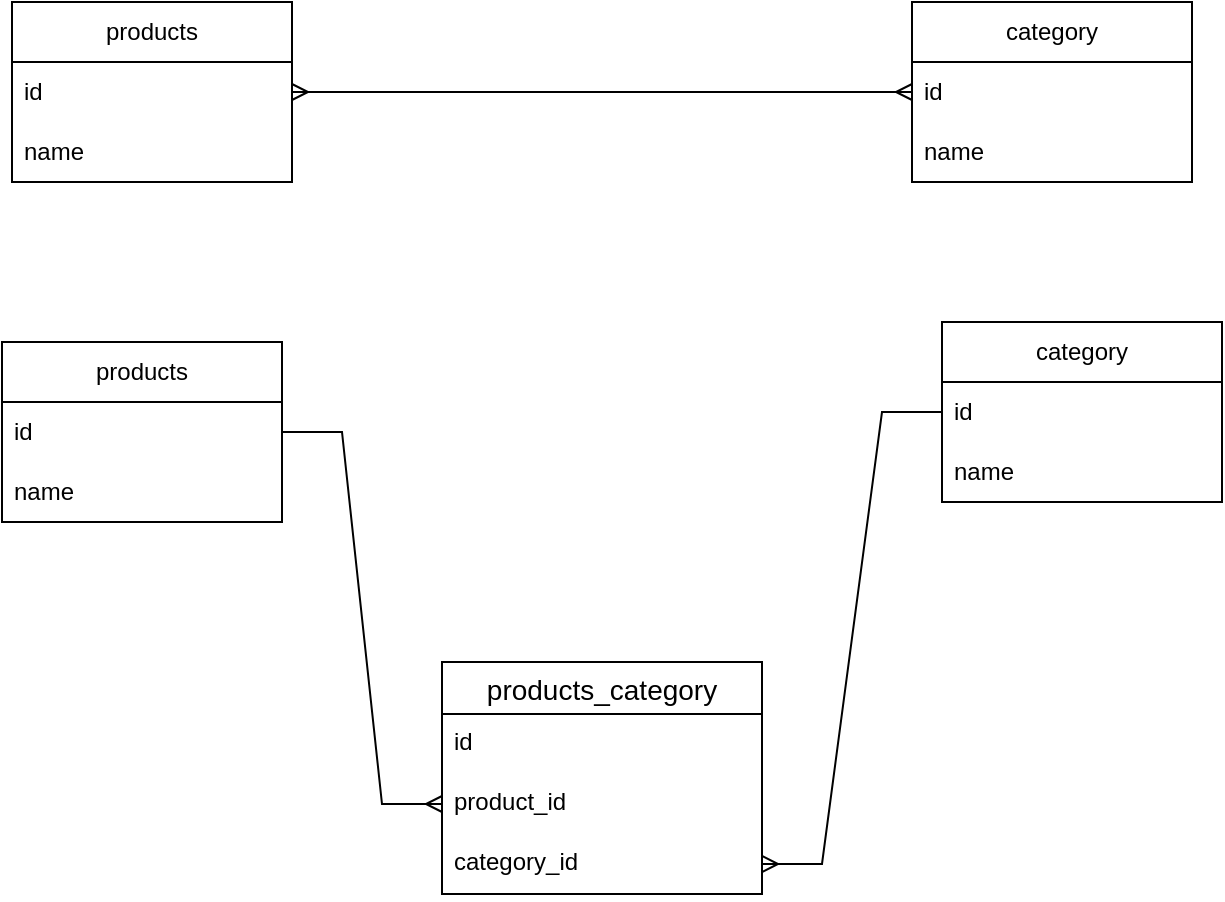 <mxfile version="21.1.5" type="device">
  <diagram name="Страница 1" id="VMj-cJyr7itkRsYGzisf">
    <mxGraphModel dx="1434" dy="756" grid="1" gridSize="10" guides="1" tooltips="1" connect="1" arrows="1" fold="1" page="1" pageScale="1" pageWidth="827" pageHeight="1169" math="0" shadow="0">
      <root>
        <mxCell id="0" />
        <mxCell id="1" parent="0" />
        <mxCell id="OBfZ7Ajh2koz0kndZtNm-1" value="products" style="swimlane;fontStyle=0;childLayout=stackLayout;horizontal=1;startSize=30;horizontalStack=0;resizeParent=1;resizeParentMax=0;resizeLast=0;collapsible=1;marginBottom=0;whiteSpace=wrap;html=1;" vertex="1" parent="1">
          <mxGeometry x="120" y="230" width="140" height="90" as="geometry" />
        </mxCell>
        <mxCell id="OBfZ7Ajh2koz0kndZtNm-2" value="id" style="text;strokeColor=none;fillColor=none;align=left;verticalAlign=middle;spacingLeft=4;spacingRight=4;overflow=hidden;points=[[0,0.5],[1,0.5]];portConstraint=eastwest;rotatable=0;whiteSpace=wrap;html=1;" vertex="1" parent="OBfZ7Ajh2koz0kndZtNm-1">
          <mxGeometry y="30" width="140" height="30" as="geometry" />
        </mxCell>
        <mxCell id="OBfZ7Ajh2koz0kndZtNm-3" value="name" style="text;strokeColor=none;fillColor=none;align=left;verticalAlign=middle;spacingLeft=4;spacingRight=4;overflow=hidden;points=[[0,0.5],[1,0.5]];portConstraint=eastwest;rotatable=0;whiteSpace=wrap;html=1;" vertex="1" parent="OBfZ7Ajh2koz0kndZtNm-1">
          <mxGeometry y="60" width="140" height="30" as="geometry" />
        </mxCell>
        <mxCell id="OBfZ7Ajh2koz0kndZtNm-5" value="category" style="swimlane;fontStyle=0;childLayout=stackLayout;horizontal=1;startSize=30;horizontalStack=0;resizeParent=1;resizeParentMax=0;resizeLast=0;collapsible=1;marginBottom=0;whiteSpace=wrap;html=1;" vertex="1" parent="1">
          <mxGeometry x="590" y="220" width="140" height="90" as="geometry" />
        </mxCell>
        <mxCell id="OBfZ7Ajh2koz0kndZtNm-6" value="id" style="text;strokeColor=none;fillColor=none;align=left;verticalAlign=middle;spacingLeft=4;spacingRight=4;overflow=hidden;points=[[0,0.5],[1,0.5]];portConstraint=eastwest;rotatable=0;whiteSpace=wrap;html=1;" vertex="1" parent="OBfZ7Ajh2koz0kndZtNm-5">
          <mxGeometry y="30" width="140" height="30" as="geometry" />
        </mxCell>
        <mxCell id="OBfZ7Ajh2koz0kndZtNm-7" value="name" style="text;strokeColor=none;fillColor=none;align=left;verticalAlign=middle;spacingLeft=4;spacingRight=4;overflow=hidden;points=[[0,0.5],[1,0.5]];portConstraint=eastwest;rotatable=0;whiteSpace=wrap;html=1;" vertex="1" parent="OBfZ7Ajh2koz0kndZtNm-5">
          <mxGeometry y="60" width="140" height="30" as="geometry" />
        </mxCell>
        <mxCell id="OBfZ7Ajh2koz0kndZtNm-10" value="" style="edgeStyle=entityRelationEdgeStyle;fontSize=12;html=1;endArrow=ERmany;rounded=0;exitX=1;exitY=0.5;exitDx=0;exitDy=0;entryX=0;entryY=0.5;entryDx=0;entryDy=0;" edge="1" parent="1" source="OBfZ7Ajh2koz0kndZtNm-2" target="OBfZ7Ajh2koz0kndZtNm-13">
          <mxGeometry width="100" height="100" relative="1" as="geometry">
            <mxPoint x="279" y="310" as="sourcePoint" />
            <mxPoint x="340" y="430" as="targetPoint" />
          </mxGeometry>
        </mxCell>
        <mxCell id="OBfZ7Ajh2koz0kndZtNm-11" value="products_category" style="swimlane;fontStyle=0;childLayout=stackLayout;horizontal=1;startSize=26;horizontalStack=0;resizeParent=1;resizeParentMax=0;resizeLast=0;collapsible=1;marginBottom=0;align=center;fontSize=14;" vertex="1" parent="1">
          <mxGeometry x="340" y="390" width="160" height="116" as="geometry" />
        </mxCell>
        <mxCell id="OBfZ7Ajh2koz0kndZtNm-12" value="id" style="text;strokeColor=none;fillColor=none;spacingLeft=4;spacingRight=4;overflow=hidden;rotatable=0;points=[[0,0.5],[1,0.5]];portConstraint=eastwest;fontSize=12;whiteSpace=wrap;html=1;" vertex="1" parent="OBfZ7Ajh2koz0kndZtNm-11">
          <mxGeometry y="26" width="160" height="30" as="geometry" />
        </mxCell>
        <mxCell id="OBfZ7Ajh2koz0kndZtNm-13" value="product_id" style="text;strokeColor=none;fillColor=none;spacingLeft=4;spacingRight=4;overflow=hidden;rotatable=0;points=[[0,0.5],[1,0.5]];portConstraint=eastwest;fontSize=12;whiteSpace=wrap;html=1;" vertex="1" parent="OBfZ7Ajh2koz0kndZtNm-11">
          <mxGeometry y="56" width="160" height="30" as="geometry" />
        </mxCell>
        <mxCell id="OBfZ7Ajh2koz0kndZtNm-14" value="category_id" style="text;strokeColor=none;fillColor=none;spacingLeft=4;spacingRight=4;overflow=hidden;rotatable=0;points=[[0,0.5],[1,0.5]];portConstraint=eastwest;fontSize=12;whiteSpace=wrap;html=1;" vertex="1" parent="OBfZ7Ajh2koz0kndZtNm-11">
          <mxGeometry y="86" width="160" height="30" as="geometry" />
        </mxCell>
        <mxCell id="OBfZ7Ajh2koz0kndZtNm-15" value="" style="edgeStyle=entityRelationEdgeStyle;fontSize=12;html=1;endArrow=ERmany;rounded=0;entryX=1;entryY=0.5;entryDx=0;entryDy=0;exitX=0;exitY=0.5;exitDx=0;exitDy=0;" edge="1" parent="1" source="OBfZ7Ajh2koz0kndZtNm-6" target="OBfZ7Ajh2koz0kndZtNm-14">
          <mxGeometry width="100" height="100" relative="1" as="geometry">
            <mxPoint x="550" y="320" as="sourcePoint" />
            <mxPoint x="500" y="491" as="targetPoint" />
          </mxGeometry>
        </mxCell>
        <mxCell id="OBfZ7Ajh2koz0kndZtNm-16" value="products" style="swimlane;fontStyle=0;childLayout=stackLayout;horizontal=1;startSize=30;horizontalStack=0;resizeParent=1;resizeParentMax=0;resizeLast=0;collapsible=1;marginBottom=0;whiteSpace=wrap;html=1;" vertex="1" parent="1">
          <mxGeometry x="125" y="60" width="140" height="90" as="geometry" />
        </mxCell>
        <mxCell id="OBfZ7Ajh2koz0kndZtNm-17" value="id" style="text;strokeColor=none;fillColor=none;align=left;verticalAlign=middle;spacingLeft=4;spacingRight=4;overflow=hidden;points=[[0,0.5],[1,0.5]];portConstraint=eastwest;rotatable=0;whiteSpace=wrap;html=1;" vertex="1" parent="OBfZ7Ajh2koz0kndZtNm-16">
          <mxGeometry y="30" width="140" height="30" as="geometry" />
        </mxCell>
        <mxCell id="OBfZ7Ajh2koz0kndZtNm-18" value="name" style="text;strokeColor=none;fillColor=none;align=left;verticalAlign=middle;spacingLeft=4;spacingRight=4;overflow=hidden;points=[[0,0.5],[1,0.5]];portConstraint=eastwest;rotatable=0;whiteSpace=wrap;html=1;" vertex="1" parent="OBfZ7Ajh2koz0kndZtNm-16">
          <mxGeometry y="60" width="140" height="30" as="geometry" />
        </mxCell>
        <mxCell id="OBfZ7Ajh2koz0kndZtNm-19" value="category" style="swimlane;fontStyle=0;childLayout=stackLayout;horizontal=1;startSize=30;horizontalStack=0;resizeParent=1;resizeParentMax=0;resizeLast=0;collapsible=1;marginBottom=0;whiteSpace=wrap;html=1;" vertex="1" parent="1">
          <mxGeometry x="575" y="60" width="140" height="90" as="geometry" />
        </mxCell>
        <mxCell id="OBfZ7Ajh2koz0kndZtNm-20" value="id" style="text;strokeColor=none;fillColor=none;align=left;verticalAlign=middle;spacingLeft=4;spacingRight=4;overflow=hidden;points=[[0,0.5],[1,0.5]];portConstraint=eastwest;rotatable=0;whiteSpace=wrap;html=1;" vertex="1" parent="OBfZ7Ajh2koz0kndZtNm-19">
          <mxGeometry y="30" width="140" height="30" as="geometry" />
        </mxCell>
        <mxCell id="OBfZ7Ajh2koz0kndZtNm-21" value="name" style="text;strokeColor=none;fillColor=none;align=left;verticalAlign=middle;spacingLeft=4;spacingRight=4;overflow=hidden;points=[[0,0.5],[1,0.5]];portConstraint=eastwest;rotatable=0;whiteSpace=wrap;html=1;" vertex="1" parent="OBfZ7Ajh2koz0kndZtNm-19">
          <mxGeometry y="60" width="140" height="30" as="geometry" />
        </mxCell>
        <mxCell id="OBfZ7Ajh2koz0kndZtNm-26" value="" style="edgeStyle=entityRelationEdgeStyle;fontSize=12;html=1;endArrow=ERmany;startArrow=ERmany;rounded=0;exitX=1;exitY=0.5;exitDx=0;exitDy=0;entryX=0;entryY=0.5;entryDx=0;entryDy=0;" edge="1" parent="1" source="OBfZ7Ajh2koz0kndZtNm-17" target="OBfZ7Ajh2koz0kndZtNm-20">
          <mxGeometry width="100" height="100" relative="1" as="geometry">
            <mxPoint x="319" y="140" as="sourcePoint" />
            <mxPoint x="419" y="40" as="targetPoint" />
          </mxGeometry>
        </mxCell>
      </root>
    </mxGraphModel>
  </diagram>
</mxfile>
